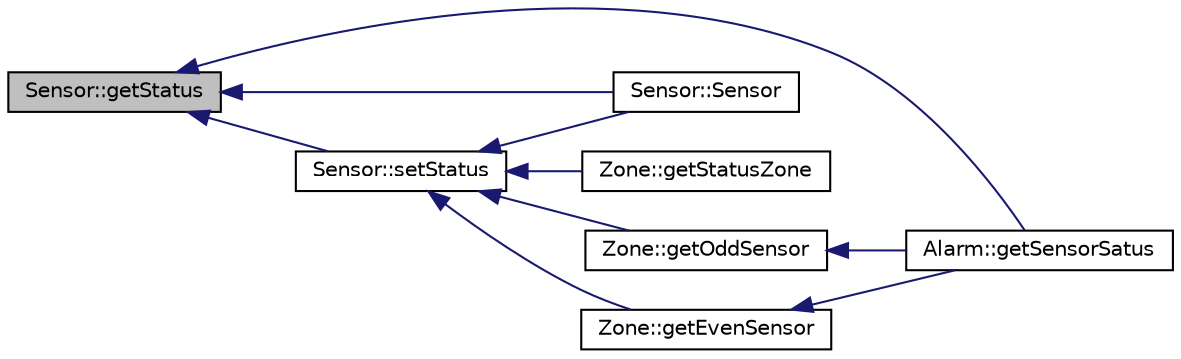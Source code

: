 digraph "Sensor::getStatus"
{
  edge [fontname="Helvetica",fontsize="10",labelfontname="Helvetica",labelfontsize="10"];
  node [fontname="Helvetica",fontsize="10",shape=record];
  rankdir="LR";
  Node10 [label="Sensor::getStatus",height=0.2,width=0.4,color="black", fillcolor="grey75", style="filled", fontcolor="black"];
  Node10 -> Node11 [dir="back",color="midnightblue",fontsize="10",style="solid",fontname="Helvetica"];
  Node11 [label="Alarm::getSensorSatus",height=0.2,width=0.4,color="black", fillcolor="white", style="filled",URL="$class_alarm.html#ad7781f5f9819e345dc045e9b6857fcd8",tooltip="Get the Sensor Satus object. "];
  Node10 -> Node12 [dir="back",color="midnightblue",fontsize="10",style="solid",fontname="Helvetica"];
  Node12 [label="Sensor::Sensor",height=0.2,width=0.4,color="black", fillcolor="white", style="filled",URL="$class_sensor.html#aef2bf4394880b37e5bfac7844ab54d02",tooltip="Construct a new Sensor:: Sensor object. "];
  Node10 -> Node13 [dir="back",color="midnightblue",fontsize="10",style="solid",fontname="Helvetica"];
  Node13 [label="Sensor::setStatus",height=0.2,width=0.4,color="black", fillcolor="white", style="filled",URL="$class_sensor.html#a7972be02ffc4de06189bf1674b10e7ca",tooltip="Set the Status object. "];
  Node13 -> Node12 [dir="back",color="midnightblue",fontsize="10",style="solid",fontname="Helvetica"];
  Node13 -> Node14 [dir="back",color="midnightblue",fontsize="10",style="solid",fontname="Helvetica"];
  Node14 [label="Zone::getStatusZone",height=0.2,width=0.4,color="black", fillcolor="white", style="filled",URL="$class_zone.html#a26da79be2c787070436e1c42de6f7d22",tooltip="Get the Status Zone object. "];
  Node13 -> Node15 [dir="back",color="midnightblue",fontsize="10",style="solid",fontname="Helvetica"];
  Node15 [label="Zone::getOddSensor",height=0.2,width=0.4,color="black", fillcolor="white", style="filled",URL="$class_zone.html#a495ba72fe52cd15ae0c350982790d829",tooltip="Get the Odd Sensor Status object. "];
  Node15 -> Node11 [dir="back",color="midnightblue",fontsize="10",style="solid",fontname="Helvetica"];
  Node13 -> Node16 [dir="back",color="midnightblue",fontsize="10",style="solid",fontname="Helvetica"];
  Node16 [label="Zone::getEvenSensor",height=0.2,width=0.4,color="black", fillcolor="white", style="filled",URL="$class_zone.html#acd26c4609d6d53efac16d338685001f6",tooltip="Get the Even Sensor Status object. "];
  Node16 -> Node11 [dir="back",color="midnightblue",fontsize="10",style="solid",fontname="Helvetica"];
}
